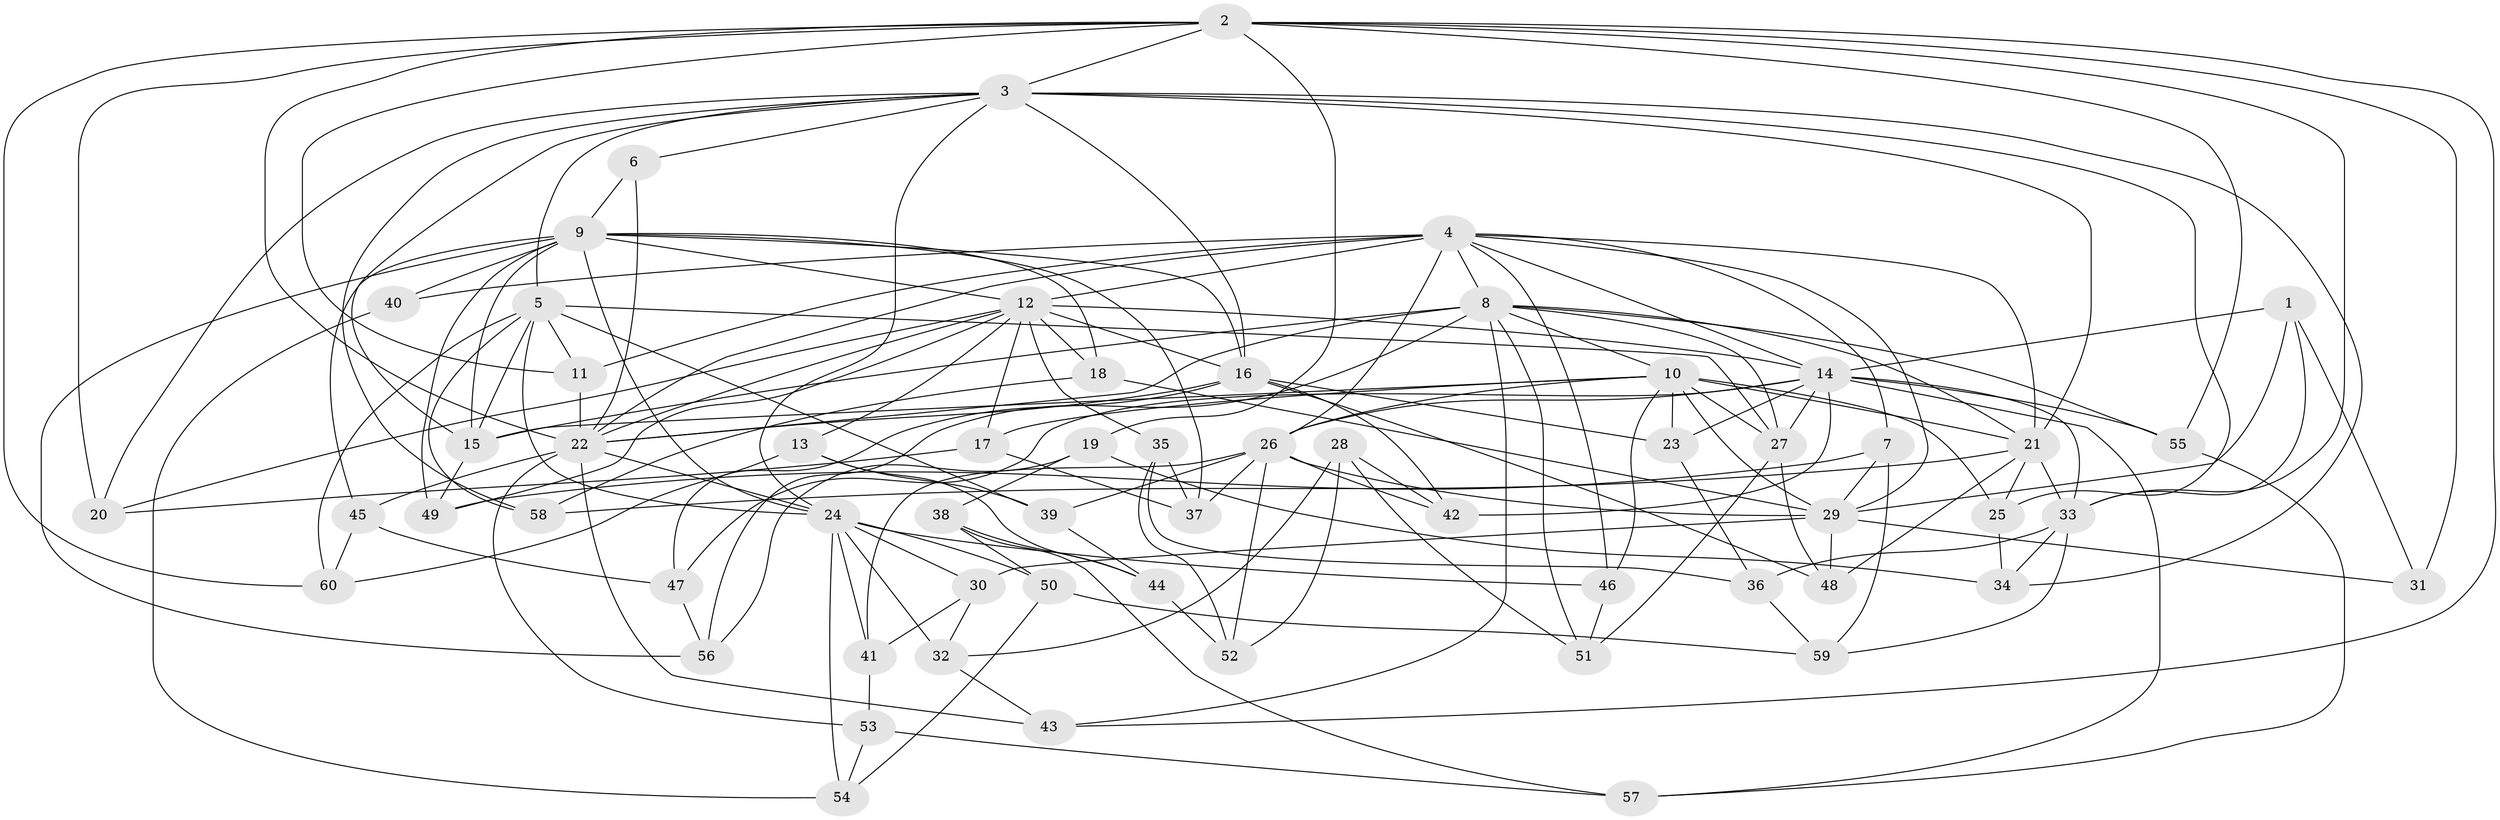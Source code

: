 // original degree distribution, {4: 1.0}
// Generated by graph-tools (version 1.1) at 2025/37/03/09/25 02:37:48]
// undirected, 60 vertices, 166 edges
graph export_dot {
graph [start="1"]
  node [color=gray90,style=filled];
  1;
  2;
  3;
  4;
  5;
  6;
  7;
  8;
  9;
  10;
  11;
  12;
  13;
  14;
  15;
  16;
  17;
  18;
  19;
  20;
  21;
  22;
  23;
  24;
  25;
  26;
  27;
  28;
  29;
  30;
  31;
  32;
  33;
  34;
  35;
  36;
  37;
  38;
  39;
  40;
  41;
  42;
  43;
  44;
  45;
  46;
  47;
  48;
  49;
  50;
  51;
  52;
  53;
  54;
  55;
  56;
  57;
  58;
  59;
  60;
  1 -- 14 [weight=1.0];
  1 -- 29 [weight=1.0];
  1 -- 31 [weight=1.0];
  1 -- 33 [weight=1.0];
  2 -- 3 [weight=2.0];
  2 -- 11 [weight=1.0];
  2 -- 19 [weight=1.0];
  2 -- 20 [weight=1.0];
  2 -- 22 [weight=1.0];
  2 -- 31 [weight=2.0];
  2 -- 33 [weight=1.0];
  2 -- 43 [weight=1.0];
  2 -- 55 [weight=1.0];
  2 -- 60 [weight=1.0];
  3 -- 5 [weight=1.0];
  3 -- 6 [weight=1.0];
  3 -- 15 [weight=1.0];
  3 -- 16 [weight=1.0];
  3 -- 20 [weight=1.0];
  3 -- 21 [weight=1.0];
  3 -- 24 [weight=1.0];
  3 -- 25 [weight=1.0];
  3 -- 34 [weight=1.0];
  3 -- 58 [weight=1.0];
  4 -- 7 [weight=1.0];
  4 -- 8 [weight=1.0];
  4 -- 11 [weight=1.0];
  4 -- 12 [weight=2.0];
  4 -- 14 [weight=1.0];
  4 -- 21 [weight=1.0];
  4 -- 22 [weight=1.0];
  4 -- 26 [weight=1.0];
  4 -- 29 [weight=1.0];
  4 -- 40 [weight=1.0];
  4 -- 46 [weight=1.0];
  5 -- 11 [weight=1.0];
  5 -- 15 [weight=1.0];
  5 -- 24 [weight=1.0];
  5 -- 27 [weight=1.0];
  5 -- 39 [weight=1.0];
  5 -- 58 [weight=1.0];
  5 -- 60 [weight=1.0];
  6 -- 9 [weight=1.0];
  6 -- 22 [weight=2.0];
  7 -- 29 [weight=1.0];
  7 -- 49 [weight=1.0];
  7 -- 59 [weight=1.0];
  8 -- 10 [weight=1.0];
  8 -- 15 [weight=3.0];
  8 -- 21 [weight=1.0];
  8 -- 22 [weight=1.0];
  8 -- 27 [weight=1.0];
  8 -- 43 [weight=1.0];
  8 -- 51 [weight=1.0];
  8 -- 55 [weight=1.0];
  8 -- 56 [weight=1.0];
  9 -- 12 [weight=1.0];
  9 -- 15 [weight=1.0];
  9 -- 16 [weight=1.0];
  9 -- 18 [weight=1.0];
  9 -- 24 [weight=1.0];
  9 -- 37 [weight=1.0];
  9 -- 40 [weight=2.0];
  9 -- 45 [weight=1.0];
  9 -- 49 [weight=1.0];
  9 -- 56 [weight=1.0];
  10 -- 15 [weight=1.0];
  10 -- 17 [weight=1.0];
  10 -- 21 [weight=1.0];
  10 -- 23 [weight=1.0];
  10 -- 25 [weight=1.0];
  10 -- 26 [weight=1.0];
  10 -- 27 [weight=3.0];
  10 -- 29 [weight=1.0];
  10 -- 46 [weight=1.0];
  11 -- 22 [weight=1.0];
  12 -- 13 [weight=1.0];
  12 -- 14 [weight=1.0];
  12 -- 16 [weight=1.0];
  12 -- 17 [weight=1.0];
  12 -- 18 [weight=1.0];
  12 -- 20 [weight=1.0];
  12 -- 22 [weight=1.0];
  12 -- 35 [weight=1.0];
  12 -- 49 [weight=1.0];
  13 -- 39 [weight=1.0];
  13 -- 44 [weight=1.0];
  13 -- 60 [weight=1.0];
  14 -- 23 [weight=1.0];
  14 -- 26 [weight=1.0];
  14 -- 27 [weight=1.0];
  14 -- 33 [weight=2.0];
  14 -- 42 [weight=1.0];
  14 -- 47 [weight=1.0];
  14 -- 55 [weight=1.0];
  14 -- 57 [weight=1.0];
  15 -- 49 [weight=1.0];
  16 -- 22 [weight=1.0];
  16 -- 23 [weight=1.0];
  16 -- 42 [weight=1.0];
  16 -- 47 [weight=1.0];
  16 -- 48 [weight=1.0];
  17 -- 20 [weight=1.0];
  17 -- 37 [weight=1.0];
  18 -- 29 [weight=1.0];
  18 -- 58 [weight=1.0];
  19 -- 34 [weight=1.0];
  19 -- 38 [weight=1.0];
  19 -- 56 [weight=1.0];
  21 -- 25 [weight=1.0];
  21 -- 33 [weight=1.0];
  21 -- 48 [weight=1.0];
  21 -- 58 [weight=1.0];
  22 -- 24 [weight=1.0];
  22 -- 43 [weight=1.0];
  22 -- 45 [weight=1.0];
  22 -- 53 [weight=1.0];
  23 -- 36 [weight=1.0];
  24 -- 30 [weight=1.0];
  24 -- 32 [weight=1.0];
  24 -- 41 [weight=1.0];
  24 -- 46 [weight=1.0];
  24 -- 50 [weight=1.0];
  24 -- 54 [weight=1.0];
  25 -- 34 [weight=1.0];
  26 -- 29 [weight=2.0];
  26 -- 37 [weight=1.0];
  26 -- 39 [weight=1.0];
  26 -- 41 [weight=1.0];
  26 -- 42 [weight=1.0];
  26 -- 52 [weight=1.0];
  27 -- 48 [weight=1.0];
  27 -- 51 [weight=1.0];
  28 -- 32 [weight=1.0];
  28 -- 42 [weight=1.0];
  28 -- 51 [weight=1.0];
  28 -- 52 [weight=1.0];
  29 -- 30 [weight=1.0];
  29 -- 31 [weight=1.0];
  29 -- 48 [weight=1.0];
  30 -- 32 [weight=1.0];
  30 -- 41 [weight=1.0];
  32 -- 43 [weight=1.0];
  33 -- 34 [weight=1.0];
  33 -- 36 [weight=1.0];
  33 -- 59 [weight=1.0];
  35 -- 36 [weight=1.0];
  35 -- 37 [weight=1.0];
  35 -- 52 [weight=1.0];
  36 -- 59 [weight=1.0];
  38 -- 44 [weight=1.0];
  38 -- 50 [weight=1.0];
  38 -- 57 [weight=1.0];
  39 -- 44 [weight=1.0];
  40 -- 54 [weight=1.0];
  41 -- 53 [weight=1.0];
  44 -- 52 [weight=1.0];
  45 -- 47 [weight=1.0];
  45 -- 60 [weight=1.0];
  46 -- 51 [weight=1.0];
  47 -- 56 [weight=1.0];
  50 -- 54 [weight=1.0];
  50 -- 59 [weight=1.0];
  53 -- 54 [weight=1.0];
  53 -- 57 [weight=1.0];
  55 -- 57 [weight=1.0];
}
